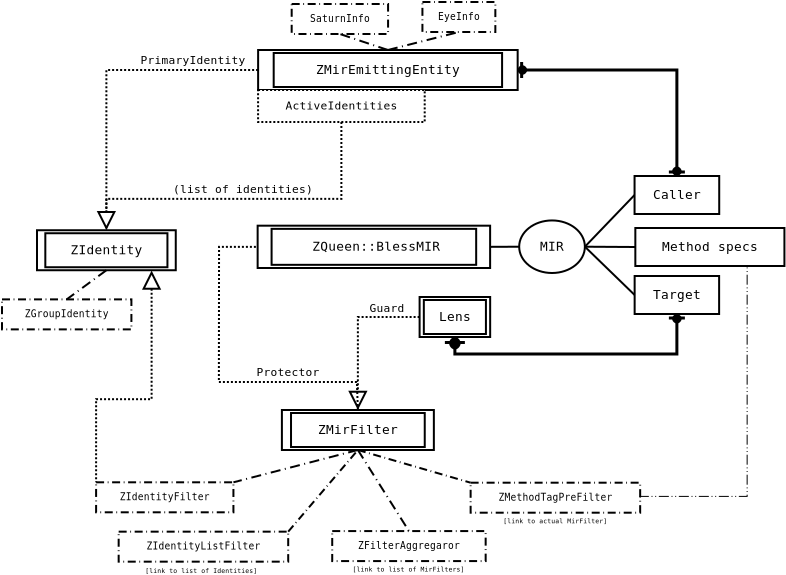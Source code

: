 <?xml version="1.0" encoding="UTF-8"?>
<dia:diagram xmlns:dia="http://www.lysator.liu.se/~alla/dia/">
  <dia:layer name="Background" visible="true">
    <dia:object type="SDL - Block" version="0" id="O0">
      <dia:attribute name="obj_pos">
        <dia:point val="15.238,13.234"/>
      </dia:attribute>
      <dia:attribute name="obj_bb">
        <dia:rectangle val="15.188,13.184;26.912,15.4"/>
      </dia:attribute>
      <dia:attribute name="elem_corner">
        <dia:point val="15.238,13.234"/>
      </dia:attribute>
      <dia:attribute name="elem_width">
        <dia:real val="11.624"/>
      </dia:attribute>
      <dia:attribute name="elem_height">
        <dia:real val="2.116"/>
      </dia:attribute>
      <dia:attribute name="show_background">
        <dia:boolean val="true"/>
      </dia:attribute>
      <dia:attribute name="flip_horizontal">
        <dia:boolean val="false"/>
      </dia:attribute>
      <dia:attribute name="flip_vertical">
        <dia:boolean val="false"/>
      </dia:attribute>
      <dia:attribute name="padding">
        <dia:real val="0.354"/>
      </dia:attribute>
      <dia:attribute name="text">
        <dia:composite type="text">
          <dia:attribute name="string">
            <dia:string>#ZQueen::BlessMIR#</dia:string>
          </dia:attribute>
          <dia:attribute name="font">
            <dia:font name="Courier"/>
          </dia:attribute>
          <dia:attribute name="height">
            <dia:real val="0.8"/>
          </dia:attribute>
          <dia:attribute name="pos">
            <dia:point val="21.05,14.489"/>
          </dia:attribute>
          <dia:attribute name="color">
            <dia:color val="#000000"/>
          </dia:attribute>
          <dia:attribute name="alignment">
            <dia:enum val="1"/>
          </dia:attribute>
        </dia:composite>
      </dia:attribute>
    </dia:object>
    <dia:object type="Standard - Line" version="0" id="O1">
      <dia:attribute name="obj_pos">
        <dia:point val="28.315,14.286"/>
      </dia:attribute>
      <dia:attribute name="obj_bb">
        <dia:rectangle val="26.812,14.236;28.366,14.342"/>
      </dia:attribute>
      <dia:attribute name="conn_endpoints">
        <dia:point val="28.315,14.286"/>
        <dia:point val="26.862,14.292"/>
      </dia:attribute>
      <dia:attribute name="numcp">
        <dia:int val="1"/>
      </dia:attribute>
      <dia:connections>
        <dia:connection handle="0" to="O5" connection="8"/>
        <dia:connection handle="1" to="O0" connection="2"/>
      </dia:connections>
    </dia:object>
    <dia:object type="Standard - Line" version="0" id="O2">
      <dia:attribute name="obj_pos">
        <dia:point val="31.6,14.286"/>
      </dia:attribute>
      <dia:attribute name="obj_bb">
        <dia:rectangle val="31.529,11.629;34.154,14.357"/>
      </dia:attribute>
      <dia:attribute name="conn_endpoints">
        <dia:point val="31.6,14.286"/>
        <dia:point val="34.084,11.7"/>
      </dia:attribute>
      <dia:attribute name="numcp">
        <dia:int val="1"/>
      </dia:attribute>
      <dia:connections>
        <dia:connection handle="0" to="O5" connection="0"/>
        <dia:connection handle="1" to="O6" connection="7"/>
      </dia:connections>
    </dia:object>
    <dia:object type="Standard - Line" version="0" id="O3">
      <dia:attribute name="obj_pos">
        <dia:point val="31.6,14.286"/>
      </dia:attribute>
      <dia:attribute name="obj_bb">
        <dia:rectangle val="31.55,14.236;34.173,14.35"/>
      </dia:attribute>
      <dia:attribute name="conn_endpoints">
        <dia:point val="31.6,14.286"/>
        <dia:point val="34.123,14.3"/>
      </dia:attribute>
      <dia:attribute name="numcp">
        <dia:int val="1"/>
      </dia:attribute>
      <dia:connections>
        <dia:connection handle="0" to="O5" connection="0"/>
        <dia:connection handle="1" to="O8" connection="7"/>
      </dia:connections>
    </dia:object>
    <dia:object type="Standard - Line" version="0" id="O4">
      <dia:attribute name="obj_pos">
        <dia:point val="31.6,14.286"/>
      </dia:attribute>
      <dia:attribute name="obj_bb">
        <dia:rectangle val="31.529,14.215;34.159,16.771"/>
      </dia:attribute>
      <dia:attribute name="conn_endpoints">
        <dia:point val="31.6,14.286"/>
        <dia:point val="34.088,16.7"/>
      </dia:attribute>
      <dia:attribute name="numcp">
        <dia:int val="1"/>
      </dia:attribute>
      <dia:connections>
        <dia:connection handle="0" to="O5" connection="0"/>
        <dia:connection handle="1" to="O7" connection="7"/>
      </dia:connections>
    </dia:object>
    <dia:object type="Flowchart - Ellipse" version="0" id="O5">
      <dia:attribute name="obj_pos">
        <dia:point val="28.315,12.972"/>
      </dia:attribute>
      <dia:attribute name="obj_bb">
        <dia:rectangle val="28.265,12.922;31.65,15.65"/>
      </dia:attribute>
      <dia:attribute name="elem_corner">
        <dia:point val="28.315,12.972"/>
      </dia:attribute>
      <dia:attribute name="elem_width">
        <dia:real val="3.285"/>
      </dia:attribute>
      <dia:attribute name="elem_height">
        <dia:real val="2.628"/>
      </dia:attribute>
      <dia:attribute name="show_background">
        <dia:boolean val="true"/>
      </dia:attribute>
      <dia:attribute name="padding">
        <dia:real val="0.354"/>
      </dia:attribute>
      <dia:attribute name="text">
        <dia:composite type="text">
          <dia:attribute name="string">
            <dia:string>#MIR#</dia:string>
          </dia:attribute>
          <dia:attribute name="font">
            <dia:font name="Courier"/>
          </dia:attribute>
          <dia:attribute name="height">
            <dia:real val="0.8"/>
          </dia:attribute>
          <dia:attribute name="pos">
            <dia:point val="29.958,14.482"/>
          </dia:attribute>
          <dia:attribute name="color">
            <dia:color val="#000000"/>
          </dia:attribute>
          <dia:attribute name="alignment">
            <dia:enum val="1"/>
          </dia:attribute>
        </dia:composite>
      </dia:attribute>
    </dia:object>
    <dia:object type="Flowchart - Box" version="0" id="O6">
      <dia:attribute name="obj_pos">
        <dia:point val="34.084,10.75"/>
      </dia:attribute>
      <dia:attribute name="obj_bb">
        <dia:rectangle val="34.034,10.7;38.366,12.7"/>
      </dia:attribute>
      <dia:attribute name="elem_corner">
        <dia:point val="34.084,10.75"/>
      </dia:attribute>
      <dia:attribute name="elem_width">
        <dia:real val="4.233"/>
      </dia:attribute>
      <dia:attribute name="elem_height">
        <dia:real val="1.9"/>
      </dia:attribute>
      <dia:attribute name="show_background">
        <dia:boolean val="true"/>
      </dia:attribute>
      <dia:attribute name="padding">
        <dia:real val="0.5"/>
      </dia:attribute>
      <dia:attribute name="text">
        <dia:composite type="text">
          <dia:attribute name="string">
            <dia:string>#Caller#</dia:string>
          </dia:attribute>
          <dia:attribute name="font">
            <dia:font name="Courier"/>
          </dia:attribute>
          <dia:attribute name="height">
            <dia:real val="0.8"/>
          </dia:attribute>
          <dia:attribute name="pos">
            <dia:point val="36.2,11.896"/>
          </dia:attribute>
          <dia:attribute name="color">
            <dia:color val="#000000"/>
          </dia:attribute>
          <dia:attribute name="alignment">
            <dia:enum val="1"/>
          </dia:attribute>
        </dia:composite>
      </dia:attribute>
    </dia:object>
    <dia:object type="Flowchart - Box" version="0" id="O7">
      <dia:attribute name="obj_pos">
        <dia:point val="34.088,15.75"/>
      </dia:attribute>
      <dia:attribute name="obj_bb">
        <dia:rectangle val="34.038,15.7;38.362,17.7"/>
      </dia:attribute>
      <dia:attribute name="elem_corner">
        <dia:point val="34.088,15.75"/>
      </dia:attribute>
      <dia:attribute name="elem_width">
        <dia:real val="4.224"/>
      </dia:attribute>
      <dia:attribute name="elem_height">
        <dia:real val="1.9"/>
      </dia:attribute>
      <dia:attribute name="show_background">
        <dia:boolean val="true"/>
      </dia:attribute>
      <dia:attribute name="padding">
        <dia:real val="0.5"/>
      </dia:attribute>
      <dia:attribute name="text">
        <dia:composite type="text">
          <dia:attribute name="string">
            <dia:string>#Target#</dia:string>
          </dia:attribute>
          <dia:attribute name="font">
            <dia:font name="Courier"/>
          </dia:attribute>
          <dia:attribute name="height">
            <dia:real val="0.8"/>
          </dia:attribute>
          <dia:attribute name="pos">
            <dia:point val="36.2,16.896"/>
          </dia:attribute>
          <dia:attribute name="color">
            <dia:color val="#000000"/>
          </dia:attribute>
          <dia:attribute name="alignment">
            <dia:enum val="1"/>
          </dia:attribute>
        </dia:composite>
      </dia:attribute>
    </dia:object>
    <dia:object type="Flowchart - Box" version="0" id="O8">
      <dia:attribute name="obj_pos">
        <dia:point val="34.123,13.35"/>
      </dia:attribute>
      <dia:attribute name="obj_bb">
        <dia:rectangle val="34.073,13.3;41.627,15.3"/>
      </dia:attribute>
      <dia:attribute name="elem_corner">
        <dia:point val="34.123,13.35"/>
      </dia:attribute>
      <dia:attribute name="elem_width">
        <dia:real val="7.454"/>
      </dia:attribute>
      <dia:attribute name="elem_height">
        <dia:real val="1.9"/>
      </dia:attribute>
      <dia:attribute name="show_background">
        <dia:boolean val="true"/>
      </dia:attribute>
      <dia:attribute name="padding">
        <dia:real val="0.5"/>
      </dia:attribute>
      <dia:attribute name="text">
        <dia:composite type="text">
          <dia:attribute name="string">
            <dia:string>#Method specs#</dia:string>
          </dia:attribute>
          <dia:attribute name="font">
            <dia:font name="Courier"/>
          </dia:attribute>
          <dia:attribute name="height">
            <dia:real val="0.8"/>
          </dia:attribute>
          <dia:attribute name="pos">
            <dia:point val="37.85,14.496"/>
          </dia:attribute>
          <dia:attribute name="color">
            <dia:color val="#000000"/>
          </dia:attribute>
          <dia:attribute name="alignment">
            <dia:enum val="1"/>
          </dia:attribute>
        </dia:composite>
      </dia:attribute>
    </dia:object>
    <dia:object type="SDL - Block" version="0" id="O9">
      <dia:attribute name="obj_pos">
        <dia:point val="15.262,4.45"/>
      </dia:attribute>
      <dia:attribute name="obj_bb">
        <dia:rectangle val="15.212,4.4;28.288,6.5"/>
      </dia:attribute>
      <dia:attribute name="elem_corner">
        <dia:point val="15.262,4.45"/>
      </dia:attribute>
      <dia:attribute name="elem_width">
        <dia:real val="12.977"/>
      </dia:attribute>
      <dia:attribute name="elem_height">
        <dia:real val="2"/>
      </dia:attribute>
      <dia:attribute name="show_background">
        <dia:boolean val="true"/>
      </dia:attribute>
      <dia:attribute name="flip_horizontal">
        <dia:boolean val="false"/>
      </dia:attribute>
      <dia:attribute name="flip_vertical">
        <dia:boolean val="false"/>
      </dia:attribute>
      <dia:attribute name="padding">
        <dia:real val="0.354"/>
      </dia:attribute>
      <dia:attribute name="text">
        <dia:composite type="text">
          <dia:attribute name="string">
            <dia:string>#ZMirEmittingEntity#</dia:string>
          </dia:attribute>
          <dia:attribute name="font">
            <dia:font name="Courier"/>
          </dia:attribute>
          <dia:attribute name="height">
            <dia:real val="0.8"/>
          </dia:attribute>
          <dia:attribute name="pos">
            <dia:point val="21.75,5.646"/>
          </dia:attribute>
          <dia:attribute name="color">
            <dia:color val="#000000"/>
          </dia:attribute>
          <dia:attribute name="alignment">
            <dia:enum val="1"/>
          </dia:attribute>
        </dia:composite>
      </dia:attribute>
    </dia:object>
    <dia:object type="SDL - Block" version="0" id="O10">
      <dia:attribute name="obj_pos">
        <dia:point val="4.206,13.462"/>
      </dia:attribute>
      <dia:attribute name="obj_bb">
        <dia:rectangle val="4.156,13.412;11.194,15.512"/>
      </dia:attribute>
      <dia:attribute name="elem_corner">
        <dia:point val="4.206,13.462"/>
      </dia:attribute>
      <dia:attribute name="elem_width">
        <dia:real val="6.938"/>
      </dia:attribute>
      <dia:attribute name="elem_height">
        <dia:real val="2"/>
      </dia:attribute>
      <dia:attribute name="show_background">
        <dia:boolean val="true"/>
      </dia:attribute>
      <dia:attribute name="flip_horizontal">
        <dia:boolean val="false"/>
      </dia:attribute>
      <dia:attribute name="flip_vertical">
        <dia:boolean val="false"/>
      </dia:attribute>
      <dia:attribute name="padding">
        <dia:real val="0.354"/>
      </dia:attribute>
      <dia:attribute name="text">
        <dia:composite type="text">
          <dia:attribute name="string">
            <dia:string>#ZIdentity#</dia:string>
          </dia:attribute>
          <dia:attribute name="font">
            <dia:font name="Courier"/>
          </dia:attribute>
          <dia:attribute name="height">
            <dia:real val="0.8"/>
          </dia:attribute>
          <dia:attribute name="pos">
            <dia:point val="7.675,14.659"/>
          </dia:attribute>
          <dia:attribute name="color">
            <dia:color val="#000000"/>
          </dia:attribute>
          <dia:attribute name="alignment">
            <dia:enum val="1"/>
          </dia:attribute>
        </dia:composite>
      </dia:attribute>
    </dia:object>
    <dia:object type="SDL - Block" version="0" id="O11">
      <dia:attribute name="obj_pos">
        <dia:point val="16.451,22.45"/>
      </dia:attribute>
      <dia:attribute name="obj_bb">
        <dia:rectangle val="16.401,22.4;24.099,24.5"/>
      </dia:attribute>
      <dia:attribute name="elem_corner">
        <dia:point val="16.451,22.45"/>
      </dia:attribute>
      <dia:attribute name="elem_width">
        <dia:real val="7.598"/>
      </dia:attribute>
      <dia:attribute name="elem_height">
        <dia:real val="2"/>
      </dia:attribute>
      <dia:attribute name="show_background">
        <dia:boolean val="true"/>
      </dia:attribute>
      <dia:attribute name="flip_horizontal">
        <dia:boolean val="false"/>
      </dia:attribute>
      <dia:attribute name="flip_vertical">
        <dia:boolean val="false"/>
      </dia:attribute>
      <dia:attribute name="padding">
        <dia:real val="0.354"/>
      </dia:attribute>
      <dia:attribute name="text">
        <dia:composite type="text">
          <dia:attribute name="string">
            <dia:string>#ZMirFilter#</dia:string>
          </dia:attribute>
          <dia:attribute name="font">
            <dia:font name="Courier"/>
          </dia:attribute>
          <dia:attribute name="height">
            <dia:real val="0.8"/>
          </dia:attribute>
          <dia:attribute name="pos">
            <dia:point val="20.25,23.646"/>
          </dia:attribute>
          <dia:attribute name="color">
            <dia:color val="#000000"/>
          </dia:attribute>
          <dia:attribute name="alignment">
            <dia:enum val="1"/>
          </dia:attribute>
        </dia:composite>
      </dia:attribute>
    </dia:object>
    <dia:object type="SDL - Block" version="0" id="O12">
      <dia:attribute name="obj_pos">
        <dia:point val="23.336,16.8"/>
      </dia:attribute>
      <dia:attribute name="obj_bb">
        <dia:rectangle val="23.286,16.75;26.914,18.85"/>
      </dia:attribute>
      <dia:attribute name="elem_corner">
        <dia:point val="23.336,16.8"/>
      </dia:attribute>
      <dia:attribute name="elem_width">
        <dia:real val="3.528"/>
      </dia:attribute>
      <dia:attribute name="elem_height">
        <dia:real val="2"/>
      </dia:attribute>
      <dia:attribute name="show_background">
        <dia:boolean val="true"/>
      </dia:attribute>
      <dia:attribute name="flip_horizontal">
        <dia:boolean val="false"/>
      </dia:attribute>
      <dia:attribute name="flip_vertical">
        <dia:boolean val="false"/>
      </dia:attribute>
      <dia:attribute name="padding">
        <dia:real val="0.354"/>
      </dia:attribute>
      <dia:attribute name="text">
        <dia:composite type="text">
          <dia:attribute name="string">
            <dia:string>#Lens#</dia:string>
          </dia:attribute>
          <dia:attribute name="font">
            <dia:font name="Courier"/>
          </dia:attribute>
          <dia:attribute name="height">
            <dia:real val="0.8"/>
          </dia:attribute>
          <dia:attribute name="pos">
            <dia:point val="25.1,17.997"/>
          </dia:attribute>
          <dia:attribute name="color">
            <dia:color val="#000000"/>
          </dia:attribute>
          <dia:attribute name="alignment">
            <dia:enum val="1"/>
          </dia:attribute>
        </dia:composite>
      </dia:attribute>
    </dia:object>
    <dia:object type="Standard - ZigZagLine" version="0" id="O13">
      <dia:attribute name="obj_pos">
        <dia:point val="25.1,18.8"/>
      </dia:attribute>
      <dia:attribute name="obj_bb">
        <dia:rectangle val="24.1,17.575;37,19.725"/>
      </dia:attribute>
      <dia:attribute name="orth_points">
        <dia:point val="25.1,18.8"/>
        <dia:point val="25.1,19.65"/>
        <dia:point val="36.2,19.65"/>
        <dia:point val="36.2,17.65"/>
      </dia:attribute>
      <dia:attribute name="orth_orient">
        <dia:enum val="1"/>
        <dia:enum val="0"/>
        <dia:enum val="1"/>
      </dia:attribute>
      <dia:attribute name="line_width">
        <dia:real val="0.15"/>
      </dia:attribute>
      <dia:attribute name="start_arrow">
        <dia:enum val="13"/>
      </dia:attribute>
      <dia:attribute name="start_arrow_length">
        <dia:real val="1.1"/>
      </dia:attribute>
      <dia:attribute name="start_arrow_width">
        <dia:real val="1"/>
      </dia:attribute>
      <dia:attribute name="end_arrow">
        <dia:enum val="13"/>
      </dia:attribute>
      <dia:attribute name="end_arrow_length">
        <dia:real val="0.8"/>
      </dia:attribute>
      <dia:attribute name="end_arrow_width">
        <dia:real val="0.8"/>
      </dia:attribute>
      <dia:connections>
        <dia:connection handle="0" to="O12" connection="1"/>
        <dia:connection handle="1" to="O7" connection="13"/>
      </dia:connections>
    </dia:object>
    <dia:object type="Standard - PolyLine" version="0" id="O14">
      <dia:attribute name="obj_pos">
        <dia:point val="20.25,22.45"/>
      </dia:attribute>
      <dia:attribute name="obj_bb">
        <dia:rectangle val="13.25,14.242;20.302,22.502"/>
      </dia:attribute>
      <dia:attribute name="poly_points">
        <dia:point val="20.25,22.45"/>
        <dia:point val="20.2,21.05"/>
        <dia:point val="17.95,21.05"/>
        <dia:point val="13.3,21.05"/>
        <dia:point val="13.308,14.294"/>
        <dia:point val="15.238,14.292"/>
      </dia:attribute>
      <dia:attribute name="line_style">
        <dia:enum val="4"/>
      </dia:attribute>
      <dia:connections>
        <dia:connection handle="0" to="O11" connection="0"/>
        <dia:connection handle="5" to="O0" connection="3"/>
      </dia:connections>
    </dia:object>
    <dia:object type="Standard - Text" version="0" id="O15">
      <dia:attribute name="obj_pos">
        <dia:point val="16.75,20.75"/>
      </dia:attribute>
      <dia:attribute name="obj_bb">
        <dia:rectangle val="14.671,20.228;18.829,20.928"/>
      </dia:attribute>
      <dia:attribute name="text">
        <dia:composite type="text">
          <dia:attribute name="string">
            <dia:string>#Protector#</dia:string>
          </dia:attribute>
          <dia:attribute name="font">
            <dia:font name="Courier"/>
          </dia:attribute>
          <dia:attribute name="height">
            <dia:real val="0.7"/>
          </dia:attribute>
          <dia:attribute name="pos">
            <dia:point val="16.75,20.75"/>
          </dia:attribute>
          <dia:attribute name="color">
            <dia:color val="#000000"/>
          </dia:attribute>
          <dia:attribute name="alignment">
            <dia:enum val="1"/>
          </dia:attribute>
        </dia:composite>
      </dia:attribute>
    </dia:object>
    <dia:object type="Standard - PolyLine" version="0" id="O16">
      <dia:attribute name="obj_pos">
        <dia:point val="23.336,17.8"/>
      </dia:attribute>
      <dia:attribute name="obj_bb">
        <dia:rectangle val="19.45,17.75;23.386,22.5"/>
      </dia:attribute>
      <dia:attribute name="poly_points">
        <dia:point val="23.336,17.8"/>
        <dia:point val="20.25,17.8"/>
        <dia:point val="20.25,22.45"/>
      </dia:attribute>
      <dia:attribute name="line_style">
        <dia:enum val="4"/>
      </dia:attribute>
      <dia:attribute name="end_arrow">
        <dia:enum val="12"/>
      </dia:attribute>
      <dia:attribute name="end_arrow_length">
        <dia:real val="0.8"/>
      </dia:attribute>
      <dia:attribute name="end_arrow_width">
        <dia:real val="0.8"/>
      </dia:attribute>
      <dia:connections>
        <dia:connection handle="0" to="O12" connection="3"/>
        <dia:connection handle="2" to="O11" connection="0"/>
      </dia:connections>
    </dia:object>
    <dia:object type="Standard - Text" version="0" id="O17">
      <dia:attribute name="obj_pos">
        <dia:point val="21.7,17.55"/>
      </dia:attribute>
      <dia:attribute name="obj_bb">
        <dia:rectangle val="20.553,17.028;22.847,17.728"/>
      </dia:attribute>
      <dia:attribute name="text">
        <dia:composite type="text">
          <dia:attribute name="string">
            <dia:string>#Guard#</dia:string>
          </dia:attribute>
          <dia:attribute name="font">
            <dia:font name="Courier"/>
          </dia:attribute>
          <dia:attribute name="height">
            <dia:real val="0.7"/>
          </dia:attribute>
          <dia:attribute name="pos">
            <dia:point val="21.7,17.55"/>
          </dia:attribute>
          <dia:attribute name="color">
            <dia:color val="#000000"/>
          </dia:attribute>
          <dia:attribute name="alignment">
            <dia:enum val="1"/>
          </dia:attribute>
        </dia:composite>
      </dia:attribute>
    </dia:object>
    <dia:object type="Standard - PolyLine" version="0" id="O18">
      <dia:attribute name="obj_pos">
        <dia:point val="28.238,5.45"/>
      </dia:attribute>
      <dia:attribute name="obj_bb">
        <dia:rectangle val="28.163,4.65;37,10.825"/>
      </dia:attribute>
      <dia:attribute name="poly_points">
        <dia:point val="28.238,5.45"/>
        <dia:point val="36.2,5.45"/>
        <dia:point val="36.2,10.75"/>
      </dia:attribute>
      <dia:attribute name="line_width">
        <dia:real val="0.15"/>
      </dia:attribute>
      <dia:attribute name="start_arrow">
        <dia:enum val="13"/>
      </dia:attribute>
      <dia:attribute name="start_arrow_length">
        <dia:real val="0.8"/>
      </dia:attribute>
      <dia:attribute name="start_arrow_width">
        <dia:real val="0.8"/>
      </dia:attribute>
      <dia:attribute name="end_arrow">
        <dia:enum val="13"/>
      </dia:attribute>
      <dia:attribute name="end_arrow_length">
        <dia:real val="0.8"/>
      </dia:attribute>
      <dia:attribute name="end_arrow_width">
        <dia:real val="0.8"/>
      </dia:attribute>
      <dia:connections>
        <dia:connection handle="0" to="O9" connection="2"/>
        <dia:connection handle="2" to="O6" connection="2"/>
      </dia:connections>
    </dia:object>
    <dia:object type="Flowchart - Box" version="0" id="O19">
      <dia:attribute name="obj_pos">
        <dia:point val="2.456,16.919"/>
      </dia:attribute>
      <dia:attribute name="obj_bb">
        <dia:rectangle val="2.406,16.869;8.976,18.469"/>
      </dia:attribute>
      <dia:attribute name="elem_corner">
        <dia:point val="2.456,16.919"/>
      </dia:attribute>
      <dia:attribute name="elem_width">
        <dia:real val="6.47"/>
      </dia:attribute>
      <dia:attribute name="elem_height">
        <dia:real val="1.5"/>
      </dia:attribute>
      <dia:attribute name="show_background">
        <dia:boolean val="true"/>
      </dia:attribute>
      <dia:attribute name="line_style">
        <dia:enum val="2"/>
      </dia:attribute>
      <dia:attribute name="dashlength">
        <dia:real val="0.4"/>
      </dia:attribute>
      <dia:attribute name="padding">
        <dia:real val="0.4"/>
      </dia:attribute>
      <dia:attribute name="text">
        <dia:composite type="text">
          <dia:attribute name="string">
            <dia:string>#ZGroupIdentity#</dia:string>
          </dia:attribute>
          <dia:attribute name="font">
            <dia:font name="Courier"/>
          </dia:attribute>
          <dia:attribute name="height">
            <dia:real val="0.6"/>
          </dia:attribute>
          <dia:attribute name="pos">
            <dia:point val="5.691,17.816"/>
          </dia:attribute>
          <dia:attribute name="color">
            <dia:color val="#000000"/>
          </dia:attribute>
          <dia:attribute name="alignment">
            <dia:enum val="1"/>
          </dia:attribute>
        </dia:composite>
      </dia:attribute>
    </dia:object>
    <dia:object type="Flowchart - Box" version="0" id="O20">
      <dia:attribute name="obj_pos">
        <dia:point val="7.161,26.065"/>
      </dia:attribute>
      <dia:attribute name="obj_bb">
        <dia:rectangle val="7.111,26.015;14.077,27.615"/>
      </dia:attribute>
      <dia:attribute name="elem_corner">
        <dia:point val="7.161,26.065"/>
      </dia:attribute>
      <dia:attribute name="elem_width">
        <dia:real val="6.866"/>
      </dia:attribute>
      <dia:attribute name="elem_height">
        <dia:real val="1.5"/>
      </dia:attribute>
      <dia:attribute name="show_background">
        <dia:boolean val="true"/>
      </dia:attribute>
      <dia:attribute name="line_style">
        <dia:enum val="2"/>
      </dia:attribute>
      <dia:attribute name="dashlength">
        <dia:real val="0.4"/>
      </dia:attribute>
      <dia:attribute name="padding">
        <dia:real val="0.4"/>
      </dia:attribute>
      <dia:attribute name="text">
        <dia:composite type="text">
          <dia:attribute name="string">
            <dia:string>#ZIdentityFilter#</dia:string>
          </dia:attribute>
          <dia:attribute name="font">
            <dia:font name="Courier"/>
          </dia:attribute>
          <dia:attribute name="height">
            <dia:real val="0.6"/>
          </dia:attribute>
          <dia:attribute name="pos">
            <dia:point val="10.594,26.962"/>
          </dia:attribute>
          <dia:attribute name="color">
            <dia:color val="#000000"/>
          </dia:attribute>
          <dia:attribute name="alignment">
            <dia:enum val="1"/>
          </dia:attribute>
        </dia:composite>
      </dia:attribute>
    </dia:object>
    <dia:object type="Flowchart - Box" version="0" id="O21">
      <dia:attribute name="obj_pos">
        <dia:point val="18.967,28.504"/>
      </dia:attribute>
      <dia:attribute name="obj_bb">
        <dia:rectangle val="18.917,28.454;26.689,30.054"/>
      </dia:attribute>
      <dia:attribute name="elem_corner">
        <dia:point val="18.967,28.504"/>
      </dia:attribute>
      <dia:attribute name="elem_width">
        <dia:real val="7.672"/>
      </dia:attribute>
      <dia:attribute name="elem_height">
        <dia:real val="1.5"/>
      </dia:attribute>
      <dia:attribute name="show_background">
        <dia:boolean val="true"/>
      </dia:attribute>
      <dia:attribute name="line_style">
        <dia:enum val="2"/>
      </dia:attribute>
      <dia:attribute name="dashlength">
        <dia:real val="0.4"/>
      </dia:attribute>
      <dia:attribute name="padding">
        <dia:real val="0.4"/>
      </dia:attribute>
      <dia:attribute name="text">
        <dia:composite type="text">
          <dia:attribute name="string">
            <dia:string>#ZFilterAggregaror#</dia:string>
          </dia:attribute>
          <dia:attribute name="font">
            <dia:font name="Courier"/>
          </dia:attribute>
          <dia:attribute name="height">
            <dia:real val="0.6"/>
          </dia:attribute>
          <dia:attribute name="pos">
            <dia:point val="22.803,29.401"/>
          </dia:attribute>
          <dia:attribute name="color">
            <dia:color val="#000000"/>
          </dia:attribute>
          <dia:attribute name="alignment">
            <dia:enum val="1"/>
          </dia:attribute>
        </dia:composite>
      </dia:attribute>
    </dia:object>
    <dia:object type="Flowchart - Box" version="0" id="O22">
      <dia:attribute name="obj_pos">
        <dia:point val="25.887,26.085"/>
      </dia:attribute>
      <dia:attribute name="obj_bb">
        <dia:rectangle val="25.837,26.035;34.413,27.635"/>
      </dia:attribute>
      <dia:attribute name="elem_corner">
        <dia:point val="25.887,26.085"/>
      </dia:attribute>
      <dia:attribute name="elem_width">
        <dia:real val="8.477"/>
      </dia:attribute>
      <dia:attribute name="elem_height">
        <dia:real val="1.5"/>
      </dia:attribute>
      <dia:attribute name="show_background">
        <dia:boolean val="true"/>
      </dia:attribute>
      <dia:attribute name="line_style">
        <dia:enum val="2"/>
      </dia:attribute>
      <dia:attribute name="dashlength">
        <dia:real val="0.4"/>
      </dia:attribute>
      <dia:attribute name="padding">
        <dia:real val="0.4"/>
      </dia:attribute>
      <dia:attribute name="text">
        <dia:composite type="text">
          <dia:attribute name="string">
            <dia:string>#ZMethodTagPreFilter#</dia:string>
          </dia:attribute>
          <dia:attribute name="font">
            <dia:font name="Courier"/>
          </dia:attribute>
          <dia:attribute name="height">
            <dia:real val="0.6"/>
          </dia:attribute>
          <dia:attribute name="pos">
            <dia:point val="30.125,26.983"/>
          </dia:attribute>
          <dia:attribute name="color">
            <dia:color val="#000000"/>
          </dia:attribute>
          <dia:attribute name="alignment">
            <dia:enum val="1"/>
          </dia:attribute>
        </dia:composite>
      </dia:attribute>
    </dia:object>
    <dia:object type="Flowchart - Box" version="0" id="O23">
      <dia:attribute name="obj_pos">
        <dia:point val="16.94,2.15"/>
      </dia:attribute>
      <dia:attribute name="obj_bb">
        <dia:rectangle val="16.89,2.1;21.81,3.7"/>
      </dia:attribute>
      <dia:attribute name="elem_corner">
        <dia:point val="16.94,2.15"/>
      </dia:attribute>
      <dia:attribute name="elem_width">
        <dia:real val="4.82"/>
      </dia:attribute>
      <dia:attribute name="elem_height">
        <dia:real val="1.5"/>
      </dia:attribute>
      <dia:attribute name="show_background">
        <dia:boolean val="true"/>
      </dia:attribute>
      <dia:attribute name="line_style">
        <dia:enum val="2"/>
      </dia:attribute>
      <dia:attribute name="dashlength">
        <dia:real val="0.4"/>
      </dia:attribute>
      <dia:attribute name="padding">
        <dia:real val="0.4"/>
      </dia:attribute>
      <dia:attribute name="text">
        <dia:composite type="text">
          <dia:attribute name="string">
            <dia:string>#SaturnInfo#</dia:string>
          </dia:attribute>
          <dia:attribute name="font">
            <dia:font name="Courier"/>
          </dia:attribute>
          <dia:attribute name="height">
            <dia:real val="0.6"/>
          </dia:attribute>
          <dia:attribute name="pos">
            <dia:point val="19.35,3.047"/>
          </dia:attribute>
          <dia:attribute name="color">
            <dia:color val="#000000"/>
          </dia:attribute>
          <dia:attribute name="alignment">
            <dia:enum val="1"/>
          </dia:attribute>
        </dia:composite>
      </dia:attribute>
    </dia:object>
    <dia:object type="Flowchart - Box" version="0" id="O24">
      <dia:attribute name="obj_pos">
        <dia:point val="23.477,2.05"/>
      </dia:attribute>
      <dia:attribute name="obj_bb">
        <dia:rectangle val="23.427,2;27.173,3.6"/>
      </dia:attribute>
      <dia:attribute name="elem_corner">
        <dia:point val="23.477,2.05"/>
      </dia:attribute>
      <dia:attribute name="elem_width">
        <dia:real val="3.646"/>
      </dia:attribute>
      <dia:attribute name="elem_height">
        <dia:real val="1.5"/>
      </dia:attribute>
      <dia:attribute name="show_background">
        <dia:boolean val="true"/>
      </dia:attribute>
      <dia:attribute name="line_style">
        <dia:enum val="2"/>
      </dia:attribute>
      <dia:attribute name="dashlength">
        <dia:real val="0.4"/>
      </dia:attribute>
      <dia:attribute name="padding">
        <dia:real val="0.4"/>
      </dia:attribute>
      <dia:attribute name="text">
        <dia:composite type="text">
          <dia:attribute name="string">
            <dia:string>#EyeInfo#</dia:string>
          </dia:attribute>
          <dia:attribute name="font">
            <dia:font name="Courier"/>
          </dia:attribute>
          <dia:attribute name="height">
            <dia:real val="0.6"/>
          </dia:attribute>
          <dia:attribute name="pos">
            <dia:point val="25.3,2.947"/>
          </dia:attribute>
          <dia:attribute name="color">
            <dia:color val="#000000"/>
          </dia:attribute>
          <dia:attribute name="alignment">
            <dia:enum val="1"/>
          </dia:attribute>
        </dia:composite>
      </dia:attribute>
    </dia:object>
    <dia:object type="Standard - ZigZagLine" version="0" id="O25">
      <dia:attribute name="obj_pos">
        <dia:point val="9.936,15.476"/>
      </dia:attribute>
      <dia:attribute name="obj_bb">
        <dia:rectangle val="7.111,15.426;10.736,26.115"/>
      </dia:attribute>
      <dia:attribute name="orth_points">
        <dia:point val="9.936,15.476"/>
        <dia:point val="9.936,21.91"/>
        <dia:point val="7.161,21.91"/>
        <dia:point val="7.161,26.065"/>
      </dia:attribute>
      <dia:attribute name="orth_orient">
        <dia:enum val="1"/>
        <dia:enum val="0"/>
        <dia:enum val="1"/>
      </dia:attribute>
      <dia:attribute name="line_style">
        <dia:enum val="4"/>
      </dia:attribute>
      <dia:attribute name="start_arrow">
        <dia:enum val="2"/>
      </dia:attribute>
      <dia:attribute name="start_arrow_length">
        <dia:real val="0.8"/>
      </dia:attribute>
      <dia:attribute name="start_arrow_width">
        <dia:real val="0.8"/>
      </dia:attribute>
      <dia:connections>
        <dia:connection handle="1" to="O20" connection="0"/>
      </dia:connections>
    </dia:object>
    <dia:object type="Standard - ZigZagLine" version="0" id="O26">
      <dia:attribute name="obj_pos">
        <dia:point val="15.262,5.45"/>
      </dia:attribute>
      <dia:attribute name="obj_bb">
        <dia:rectangle val="7.625,5.4;15.262,13.512"/>
      </dia:attribute>
      <dia:attribute name="orth_points">
        <dia:point val="15.262,5.45"/>
        <dia:point val="15.262,5.45"/>
        <dia:point val="7.675,5.45"/>
        <dia:point val="7.675,13.462"/>
      </dia:attribute>
      <dia:attribute name="orth_orient">
        <dia:enum val="1"/>
        <dia:enum val="0"/>
        <dia:enum val="1"/>
      </dia:attribute>
      <dia:attribute name="line_style">
        <dia:enum val="4"/>
      </dia:attribute>
      <dia:connections>
        <dia:connection handle="0" to="O9" connection="3"/>
        <dia:connection handle="1" to="O10" connection="0"/>
      </dia:connections>
    </dia:object>
    <dia:object type="Standard - Text" version="0" id="O27">
      <dia:attribute name="obj_pos">
        <dia:point val="12,5.15"/>
      </dia:attribute>
      <dia:attribute name="obj_bb">
        <dia:rectangle val="8.508,4.628;15.492,5.328"/>
      </dia:attribute>
      <dia:attribute name="text">
        <dia:composite type="text">
          <dia:attribute name="string">
            <dia:string>#PrimaryIdentity#</dia:string>
          </dia:attribute>
          <dia:attribute name="font">
            <dia:font name="Courier"/>
          </dia:attribute>
          <dia:attribute name="height">
            <dia:real val="0.7"/>
          </dia:attribute>
          <dia:attribute name="pos">
            <dia:point val="12,5.15"/>
          </dia:attribute>
          <dia:attribute name="color">
            <dia:color val="#000000"/>
          </dia:attribute>
          <dia:attribute name="alignment">
            <dia:enum val="1"/>
          </dia:attribute>
        </dia:composite>
      </dia:attribute>
    </dia:object>
    <dia:object type="Flowchart - Box" version="0" id="O28">
      <dia:attribute name="obj_pos">
        <dia:point val="15.26,6.45"/>
      </dia:attribute>
      <dia:attribute name="obj_bb">
        <dia:rectangle val="15.21,6.4;23.64,8.1"/>
      </dia:attribute>
      <dia:attribute name="elem_corner">
        <dia:point val="15.26,6.45"/>
      </dia:attribute>
      <dia:attribute name="elem_width">
        <dia:real val="8.331"/>
      </dia:attribute>
      <dia:attribute name="elem_height">
        <dia:real val="1.6"/>
      </dia:attribute>
      <dia:attribute name="show_background">
        <dia:boolean val="true"/>
      </dia:attribute>
      <dia:attribute name="line_style">
        <dia:enum val="4"/>
      </dia:attribute>
      <dia:attribute name="padding">
        <dia:real val="0.4"/>
      </dia:attribute>
      <dia:attribute name="text">
        <dia:composite type="text">
          <dia:attribute name="string">
            <dia:string>#ActiveIdentities#</dia:string>
          </dia:attribute>
          <dia:attribute name="font">
            <dia:font name="Courier"/>
          </dia:attribute>
          <dia:attribute name="height">
            <dia:real val="0.7"/>
          </dia:attribute>
          <dia:attribute name="pos">
            <dia:point val="19.425,7.422"/>
          </dia:attribute>
          <dia:attribute name="color">
            <dia:color val="#000000"/>
          </dia:attribute>
          <dia:attribute name="alignment">
            <dia:enum val="1"/>
          </dia:attribute>
        </dia:composite>
      </dia:attribute>
    </dia:object>
    <dia:object type="Standard - ZigZagLine" version="0" id="O29">
      <dia:attribute name="obj_pos">
        <dia:point val="19.425,8.05"/>
      </dia:attribute>
      <dia:attribute name="obj_bb">
        <dia:rectangle val="6.875,8;19.475,13.512"/>
      </dia:attribute>
      <dia:attribute name="orth_points">
        <dia:point val="19.425,8.05"/>
        <dia:point val="19.425,11.893"/>
        <dia:point val="7.675,11.893"/>
        <dia:point val="7.675,13.462"/>
      </dia:attribute>
      <dia:attribute name="orth_orient">
        <dia:enum val="1"/>
        <dia:enum val="0"/>
        <dia:enum val="1"/>
      </dia:attribute>
      <dia:attribute name="line_style">
        <dia:enum val="4"/>
      </dia:attribute>
      <dia:attribute name="end_arrow">
        <dia:enum val="2"/>
      </dia:attribute>
      <dia:attribute name="end_arrow_length">
        <dia:real val="0.8"/>
      </dia:attribute>
      <dia:attribute name="end_arrow_width">
        <dia:real val="0.8"/>
      </dia:attribute>
      <dia:connections>
        <dia:connection handle="0" to="O28" connection="13"/>
        <dia:connection handle="1" to="O10" connection="0"/>
      </dia:connections>
    </dia:object>
    <dia:object type="Standard - Text" version="0" id="O30">
      <dia:attribute name="obj_pos">
        <dia:point val="14.5,11.6"/>
      </dia:attribute>
      <dia:attribute name="obj_bb">
        <dia:rectangle val="10.026,11.078;18.974,11.778"/>
      </dia:attribute>
      <dia:attribute name="text">
        <dia:composite type="text">
          <dia:attribute name="string">
            <dia:string>#(list of identities)#</dia:string>
          </dia:attribute>
          <dia:attribute name="font">
            <dia:font name="Courier"/>
          </dia:attribute>
          <dia:attribute name="height">
            <dia:real val="0.7"/>
          </dia:attribute>
          <dia:attribute name="pos">
            <dia:point val="14.5,11.6"/>
          </dia:attribute>
          <dia:attribute name="color">
            <dia:color val="#000000"/>
          </dia:attribute>
          <dia:attribute name="alignment">
            <dia:enum val="1"/>
          </dia:attribute>
        </dia:composite>
      </dia:attribute>
    </dia:object>
    <dia:object type="Standard - Text" version="0" id="O31">
      <dia:attribute name="obj_pos">
        <dia:point val="22.782,30.525"/>
      </dia:attribute>
      <dia:attribute name="obj_bb">
        <dia:rectangle val="19.163,30.177;26.451,30.727"/>
      </dia:attribute>
      <dia:attribute name="text">
        <dia:composite type="text">
          <dia:attribute name="string">
            <dia:string>#[link to list of MirFilters]#</dia:string>
          </dia:attribute>
          <dia:attribute name="font">
            <dia:font name="Courier"/>
          </dia:attribute>
          <dia:attribute name="height">
            <dia:real val="0.4"/>
          </dia:attribute>
          <dia:attribute name="pos">
            <dia:point val="22.782,30.525"/>
          </dia:attribute>
          <dia:attribute name="color">
            <dia:color val="#000000"/>
          </dia:attribute>
          <dia:attribute name="alignment">
            <dia:enum val="1"/>
          </dia:attribute>
        </dia:composite>
      </dia:attribute>
    </dia:object>
    <dia:object type="Standard - ZigZagLine" version="0" id="O32">
      <dia:attribute name="obj_pos">
        <dia:point val="34.363,26.835"/>
      </dia:attribute>
      <dia:attribute name="obj_bb">
        <dia:rectangle val="34.338,15.225;39.738,26.86"/>
      </dia:attribute>
      <dia:attribute name="orth_points">
        <dia:point val="34.363,26.835"/>
        <dia:point val="34.363,26.77"/>
        <dia:point val="39.713,26.77"/>
        <dia:point val="39.713,15.25"/>
      </dia:attribute>
      <dia:attribute name="orth_orient">
        <dia:enum val="1"/>
        <dia:enum val="0"/>
        <dia:enum val="1"/>
      </dia:attribute>
      <dia:attribute name="line_width">
        <dia:real val="0.05"/>
      </dia:attribute>
      <dia:attribute name="line_style">
        <dia:enum val="3"/>
      </dia:attribute>
      <dia:attribute name="dashlength">
        <dia:real val="0.5"/>
      </dia:attribute>
      <dia:connections>
        <dia:connection handle="0" to="O22" connection="8"/>
        <dia:connection handle="1" to="O8" connection="14"/>
      </dia:connections>
    </dia:object>
    <dia:object type="Standard - Line" version="0" id="O33">
      <dia:attribute name="obj_pos">
        <dia:point val="20.25,24.45"/>
      </dia:attribute>
      <dia:attribute name="obj_bb">
        <dia:rectangle val="20.188,24.388;25.948,26.147"/>
      </dia:attribute>
      <dia:attribute name="conn_endpoints">
        <dia:point val="20.25,24.45"/>
        <dia:point val="25.887,26.085"/>
      </dia:attribute>
      <dia:attribute name="numcp">
        <dia:int val="1"/>
      </dia:attribute>
      <dia:attribute name="line_style">
        <dia:enum val="2"/>
      </dia:attribute>
      <dia:attribute name="dashlength">
        <dia:real val="0.4"/>
      </dia:attribute>
      <dia:connections>
        <dia:connection handle="0" to="O11" connection="1"/>
        <dia:connection handle="1" to="O22" connection="0"/>
      </dia:connections>
    </dia:object>
    <dia:object type="Standard - Line" version="0" id="O34">
      <dia:attribute name="obj_pos">
        <dia:point val="20.25,24.45"/>
      </dia:attribute>
      <dia:attribute name="obj_bb">
        <dia:rectangle val="20.181,24.381;22.872,28.573"/>
      </dia:attribute>
      <dia:attribute name="conn_endpoints">
        <dia:point val="20.25,24.45"/>
        <dia:point val="22.803,28.504"/>
      </dia:attribute>
      <dia:attribute name="numcp">
        <dia:int val="1"/>
      </dia:attribute>
      <dia:attribute name="line_style">
        <dia:enum val="2"/>
      </dia:attribute>
      <dia:attribute name="dashlength">
        <dia:real val="0.5"/>
      </dia:attribute>
      <dia:connections>
        <dia:connection handle="0" to="O11" connection="1"/>
        <dia:connection handle="1" to="O21" connection="2"/>
      </dia:connections>
    </dia:object>
    <dia:object type="Standard - Line" version="0" id="O35">
      <dia:attribute name="obj_pos">
        <dia:point val="20.25,24.45"/>
      </dia:attribute>
      <dia:attribute name="obj_bb">
        <dia:rectangle val="13.966,24.389;20.311,26.126"/>
      </dia:attribute>
      <dia:attribute name="conn_endpoints">
        <dia:point val="20.25,24.45"/>
        <dia:point val="14.027,26.065"/>
      </dia:attribute>
      <dia:attribute name="numcp">
        <dia:int val="1"/>
      </dia:attribute>
      <dia:attribute name="line_style">
        <dia:enum val="2"/>
      </dia:attribute>
      <dia:attribute name="dashlength">
        <dia:real val="0.5"/>
      </dia:attribute>
      <dia:connections>
        <dia:connection handle="0" to="O11" connection="1"/>
        <dia:connection handle="1" to="O20" connection="4"/>
      </dia:connections>
    </dia:object>
    <dia:object type="Standard - Line" version="0" id="O36">
      <dia:attribute name="obj_pos">
        <dia:point val="7.675,15.462"/>
      </dia:attribute>
      <dia:attribute name="obj_bb">
        <dia:rectangle val="5.621,15.392;7.745,16.989"/>
      </dia:attribute>
      <dia:attribute name="conn_endpoints">
        <dia:point val="7.675,15.462"/>
        <dia:point val="5.691,16.919"/>
      </dia:attribute>
      <dia:attribute name="numcp">
        <dia:int val="1"/>
      </dia:attribute>
      <dia:attribute name="line_style">
        <dia:enum val="2"/>
      </dia:attribute>
      <dia:attribute name="dashlength">
        <dia:real val="0.5"/>
      </dia:attribute>
      <dia:connections>
        <dia:connection handle="0" to="O10" connection="1"/>
        <dia:connection handle="1" to="O19" connection="2"/>
      </dia:connections>
    </dia:object>
    <dia:object type="Standard - Line" version="0" id="O37">
      <dia:attribute name="obj_pos">
        <dia:point val="21.75,4.45"/>
      </dia:attribute>
      <dia:attribute name="obj_bb">
        <dia:rectangle val="19.287,3.587;21.813,4.513"/>
      </dia:attribute>
      <dia:attribute name="conn_endpoints">
        <dia:point val="21.75,4.45"/>
        <dia:point val="19.35,3.65"/>
      </dia:attribute>
      <dia:attribute name="numcp">
        <dia:int val="1"/>
      </dia:attribute>
      <dia:attribute name="line_style">
        <dia:enum val="2"/>
      </dia:attribute>
      <dia:attribute name="dashlength">
        <dia:real val="0.5"/>
      </dia:attribute>
      <dia:connections>
        <dia:connection handle="0" to="O9" connection="0"/>
        <dia:connection handle="1" to="O23" connection="13"/>
      </dia:connections>
    </dia:object>
    <dia:object type="Standard - Line" version="0" id="O38">
      <dia:attribute name="obj_pos">
        <dia:point val="21.75,4.45"/>
      </dia:attribute>
      <dia:attribute name="obj_bb">
        <dia:rectangle val="21.689,3.489;25.361,4.511"/>
      </dia:attribute>
      <dia:attribute name="conn_endpoints">
        <dia:point val="21.75,4.45"/>
        <dia:point val="25.3,3.55"/>
      </dia:attribute>
      <dia:attribute name="numcp">
        <dia:int val="1"/>
      </dia:attribute>
      <dia:attribute name="line_style">
        <dia:enum val="2"/>
      </dia:attribute>
      <dia:attribute name="dashlength">
        <dia:real val="0.5"/>
      </dia:attribute>
      <dia:connections>
        <dia:connection handle="0" to="O9" connection="0"/>
        <dia:connection handle="1" to="O24" connection="13"/>
      </dia:connections>
    </dia:object>
    <dia:object type="Flowchart - Box" version="0" id="O39">
      <dia:attribute name="obj_pos">
        <dia:point val="8.289,28.533"/>
      </dia:attribute>
      <dia:attribute name="obj_bb">
        <dia:rectangle val="8.239,28.483;16.816,30.083"/>
      </dia:attribute>
      <dia:attribute name="elem_corner">
        <dia:point val="8.289,28.533"/>
      </dia:attribute>
      <dia:attribute name="elem_width">
        <dia:real val="8.477"/>
      </dia:attribute>
      <dia:attribute name="elem_height">
        <dia:real val="1.5"/>
      </dia:attribute>
      <dia:attribute name="show_background">
        <dia:boolean val="true"/>
      </dia:attribute>
      <dia:attribute name="line_style">
        <dia:enum val="2"/>
      </dia:attribute>
      <dia:attribute name="dashlength">
        <dia:real val="0.4"/>
      </dia:attribute>
      <dia:attribute name="padding">
        <dia:real val="0.4"/>
      </dia:attribute>
      <dia:attribute name="text">
        <dia:composite type="text">
          <dia:attribute name="string">
            <dia:string>#ZIdentityListFilter#</dia:string>
          </dia:attribute>
          <dia:attribute name="font">
            <dia:font name="Courier"/>
          </dia:attribute>
          <dia:attribute name="height">
            <dia:real val="0.6"/>
          </dia:attribute>
          <dia:attribute name="pos">
            <dia:point val="12.527,29.431"/>
          </dia:attribute>
          <dia:attribute name="color">
            <dia:color val="#000000"/>
          </dia:attribute>
          <dia:attribute name="alignment">
            <dia:enum val="1"/>
          </dia:attribute>
        </dia:composite>
      </dia:attribute>
    </dia:object>
    <dia:object type="Standard - Line" version="0" id="O40">
      <dia:attribute name="obj_pos">
        <dia:point val="16.766,28.533"/>
      </dia:attribute>
      <dia:attribute name="obj_bb">
        <dia:rectangle val="16.695,24.38;20.32,28.604"/>
      </dia:attribute>
      <dia:attribute name="conn_endpoints">
        <dia:point val="16.766,28.533"/>
        <dia:point val="20.25,24.45"/>
      </dia:attribute>
      <dia:attribute name="numcp">
        <dia:int val="1"/>
      </dia:attribute>
      <dia:attribute name="line_style">
        <dia:enum val="2"/>
      </dia:attribute>
      <dia:attribute name="dashlength">
        <dia:real val="0.4"/>
      </dia:attribute>
      <dia:connections>
        <dia:connection handle="0" to="O39" connection="4"/>
        <dia:connection handle="1" to="O11" connection="1"/>
      </dia:connections>
    </dia:object>
    <dia:object type="Standard - Text" version="0" id="O41">
      <dia:attribute name="obj_pos">
        <dia:point val="12.423,30.596"/>
      </dia:attribute>
      <dia:attribute name="obj_bb">
        <dia:rectangle val="8.804,30.247;16.092,30.797"/>
      </dia:attribute>
      <dia:attribute name="text">
        <dia:composite type="text">
          <dia:attribute name="string">
            <dia:string>#[link to list of Identities]#</dia:string>
          </dia:attribute>
          <dia:attribute name="font">
            <dia:font name="Courier"/>
          </dia:attribute>
          <dia:attribute name="height">
            <dia:real val="0.4"/>
          </dia:attribute>
          <dia:attribute name="pos">
            <dia:point val="12.423,30.596"/>
          </dia:attribute>
          <dia:attribute name="color">
            <dia:color val="#000000"/>
          </dia:attribute>
          <dia:attribute name="alignment">
            <dia:enum val="1"/>
          </dia:attribute>
        </dia:composite>
      </dia:attribute>
    </dia:object>
    <dia:object type="Standard - Text" version="0" id="O42">
      <dia:attribute name="obj_pos">
        <dia:point val="30.124,28.107"/>
      </dia:attribute>
      <dia:attribute name="obj_bb">
        <dia:rectangle val="26.774,27.808;33.475,28.208"/>
      </dia:attribute>
      <dia:attribute name="text">
        <dia:composite type="text">
          <dia:attribute name="string">
            <dia:string>#[link to actual MirFilter]#</dia:string>
          </dia:attribute>
          <dia:attribute name="font">
            <dia:font name="Courier"/>
          </dia:attribute>
          <dia:attribute name="height">
            <dia:real val="0.4"/>
          </dia:attribute>
          <dia:attribute name="pos">
            <dia:point val="30.124,28.107"/>
          </dia:attribute>
          <dia:attribute name="color">
            <dia:color val="#000000"/>
          </dia:attribute>
          <dia:attribute name="alignment">
            <dia:enum val="1"/>
          </dia:attribute>
        </dia:composite>
      </dia:attribute>
    </dia:object>
  </dia:layer>
</dia:diagram>
